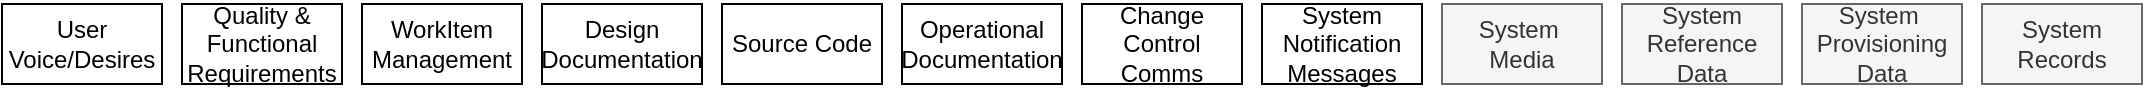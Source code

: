<mxfile version="20.2.7" type="google"><diagram id="fJ_fHx_oo45Tnc6xNNOe" name="Page-1"><mxGraphModel grid="1" page="1" gridSize="10" guides="1" tooltips="1" connect="1" arrows="1" fold="1" pageScale="1" pageWidth="827" pageHeight="1169" math="0" shadow="0"><root><mxCell id="0"/><mxCell id="1" parent="0"/><mxCell id="x8rs0tJxzoHCpzqQ2nwv-1" value="User Voice/Desires" style="rounded=0;whiteSpace=wrap;html=1;" vertex="1" parent="1"><mxGeometry x="80" y="120" width="80" height="40" as="geometry"/></mxCell><mxCell id="x8rs0tJxzoHCpzqQ2nwv-2" value="Quality &amp;amp; Functional Requirements" style="rounded=0;whiteSpace=wrap;html=1;" vertex="1" parent="1"><mxGeometry x="170" y="120" width="80" height="40" as="geometry"/></mxCell><mxCell id="x8rs0tJxzoHCpzqQ2nwv-3" value="WorkItem Management" style="rounded=0;whiteSpace=wrap;html=1;" vertex="1" parent="1"><mxGeometry x="260" y="120" width="80" height="40" as="geometry"/></mxCell><mxCell id="x8rs0tJxzoHCpzqQ2nwv-4" value="Design Documentation" style="rounded=0;whiteSpace=wrap;html=1;" vertex="1" parent="1"><mxGeometry x="350" y="120" width="80" height="40" as="geometry"/></mxCell><mxCell id="x8rs0tJxzoHCpzqQ2nwv-5" value="Operational Documentation" style="rounded=0;whiteSpace=wrap;html=1;" vertex="1" parent="1"><mxGeometry x="530" y="120" width="80" height="40" as="geometry"/></mxCell><mxCell id="x8rs0tJxzoHCpzqQ2nwv-6" value="System&amp;nbsp;&lt;br&gt;Provisioning Data" style="rounded=0;whiteSpace=wrap;html=1;fillColor=#f5f5f5;fontColor=#333333;strokeColor=#666666;" vertex="1" parent="1"><mxGeometry x="980" y="120" width="80" height="40" as="geometry"/></mxCell><mxCell id="x8rs0tJxzoHCpzqQ2nwv-7" value="System&amp;nbsp; Media" style="rounded=0;whiteSpace=wrap;html=1;fillColor=#f5f5f5;fontColor=#333333;strokeColor=#666666;" vertex="1" parent="1"><mxGeometry x="800" y="120" width="80" height="40" as="geometry"/></mxCell><mxCell id="x8rs0tJxzoHCpzqQ2nwv-8" value="System Notification Messages" style="rounded=0;whiteSpace=wrap;html=1;" vertex="1" parent="1"><mxGeometry x="710" y="120" width="80" height="40" as="geometry"/></mxCell><mxCell id="x8rs0tJxzoHCpzqQ2nwv-9" value="Change Control&lt;br&gt;Comms" style="rounded=0;whiteSpace=wrap;html=1;" vertex="1" parent="1"><mxGeometry x="620" y="120" width="80" height="40" as="geometry"/></mxCell><mxCell id="x8rs0tJxzoHCpzqQ2nwv-10" value="Source Code" style="rounded=0;whiteSpace=wrap;html=1;" vertex="1" parent="1"><mxGeometry x="440" y="120" width="80" height="40" as="geometry"/></mxCell><mxCell id="x8rs0tJxzoHCpzqQ2nwv-11" value="System Records" style="rounded=0;whiteSpace=wrap;html=1;fillColor=#f5f5f5;fontColor=#333333;strokeColor=#666666;" vertex="1" parent="1"><mxGeometry x="1070" y="120" width="80" height="40" as="geometry"/></mxCell><mxCell id="x8rs0tJxzoHCpzqQ2nwv-12" value="System&lt;br&gt;Reference Data" style="rounded=0;whiteSpace=wrap;html=1;fillColor=#f5f5f5;fontColor=#333333;strokeColor=#666666;" vertex="1" parent="1"><mxGeometry x="890" y="120" width="80" height="40" as="geometry"/></mxCell></root></mxGraphModel></diagram></mxfile>
